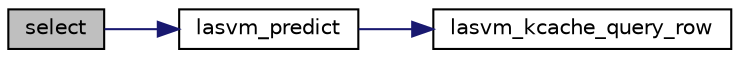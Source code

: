 digraph "select"
{
  edge [fontname="Helvetica",fontsize="10",labelfontname="Helvetica",labelfontsize="10"];
  node [fontname="Helvetica",fontsize="10",shape=record];
  rankdir="LR";
  Node1 [label="select",height=0.2,width=0.4,color="black", fillcolor="grey75", style="filled" fontcolor="black"];
  Node1 -> Node2 [color="midnightblue",fontsize="10",style="solid"];
  Node2 [label="lasvm_predict",height=0.2,width=0.4,color="black", fillcolor="white", style="filled",URL="$lasvm_8c.html#a4c32731c4eec5f9be2037c0e2cad6742"];
  Node2 -> Node3 [color="midnightblue",fontsize="10",style="solid"];
  Node3 [label="lasvm_kcache_query_row",height=0.2,width=0.4,color="black", fillcolor="white", style="filled",URL="$kcache_8c.html#a111b8fc59673c97bec8d14fc60615266"];
}
